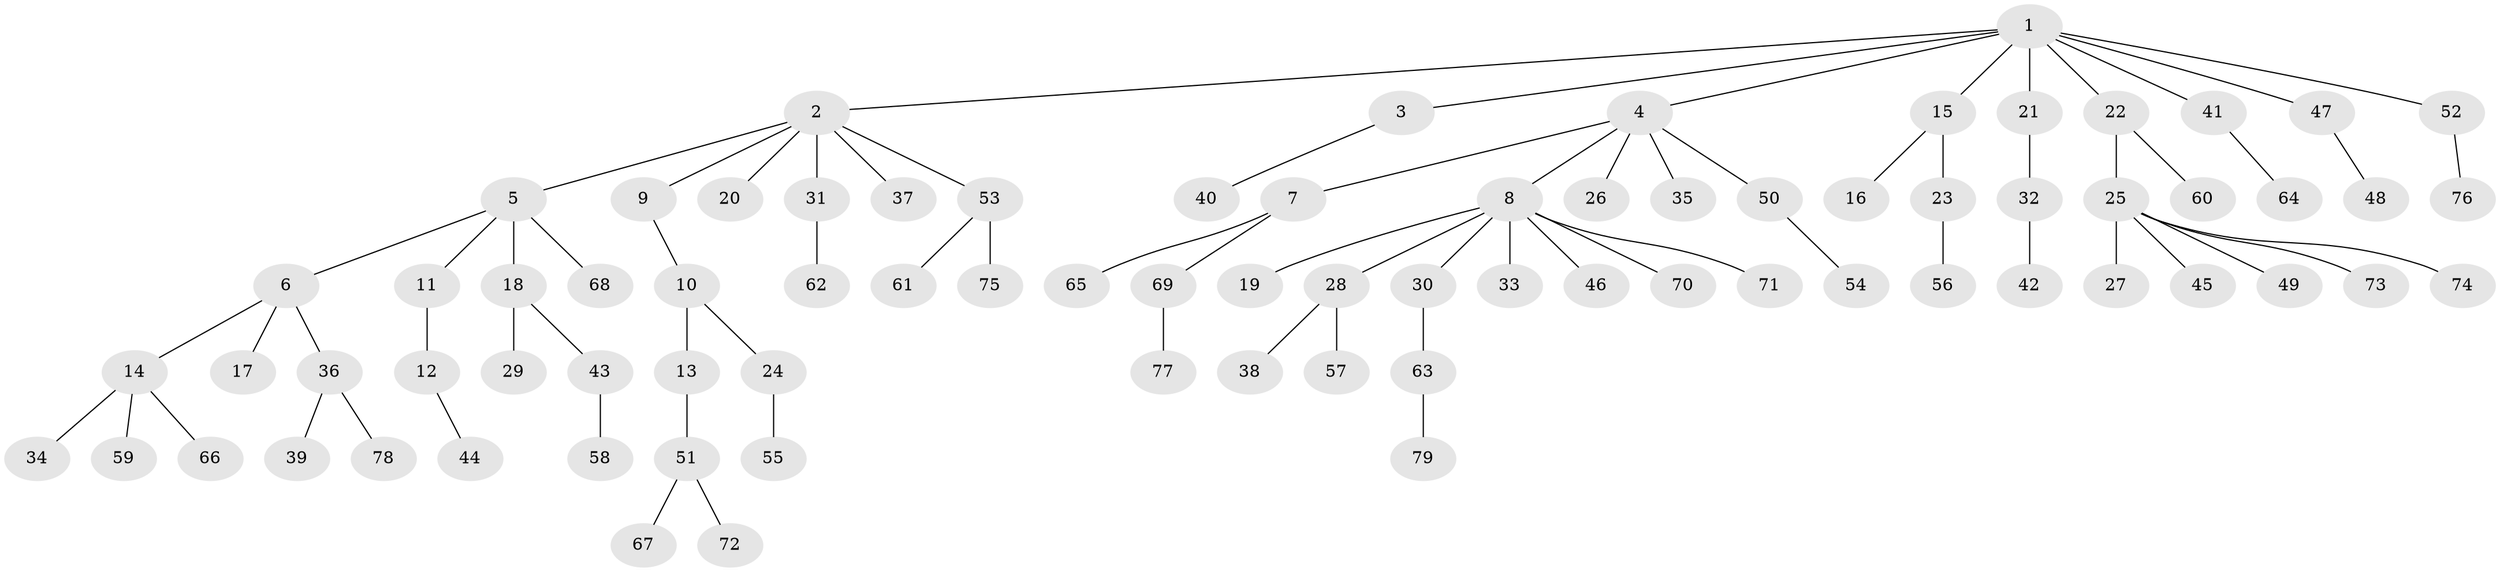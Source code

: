 // Generated by graph-tools (version 1.1) at 2025/36/03/09/25 02:36:47]
// undirected, 79 vertices, 78 edges
graph export_dot {
graph [start="1"]
  node [color=gray90,style=filled];
  1;
  2;
  3;
  4;
  5;
  6;
  7;
  8;
  9;
  10;
  11;
  12;
  13;
  14;
  15;
  16;
  17;
  18;
  19;
  20;
  21;
  22;
  23;
  24;
  25;
  26;
  27;
  28;
  29;
  30;
  31;
  32;
  33;
  34;
  35;
  36;
  37;
  38;
  39;
  40;
  41;
  42;
  43;
  44;
  45;
  46;
  47;
  48;
  49;
  50;
  51;
  52;
  53;
  54;
  55;
  56;
  57;
  58;
  59;
  60;
  61;
  62;
  63;
  64;
  65;
  66;
  67;
  68;
  69;
  70;
  71;
  72;
  73;
  74;
  75;
  76;
  77;
  78;
  79;
  1 -- 2;
  1 -- 3;
  1 -- 4;
  1 -- 15;
  1 -- 21;
  1 -- 22;
  1 -- 41;
  1 -- 47;
  1 -- 52;
  2 -- 5;
  2 -- 9;
  2 -- 20;
  2 -- 31;
  2 -- 37;
  2 -- 53;
  3 -- 40;
  4 -- 7;
  4 -- 8;
  4 -- 26;
  4 -- 35;
  4 -- 50;
  5 -- 6;
  5 -- 11;
  5 -- 18;
  5 -- 68;
  6 -- 14;
  6 -- 17;
  6 -- 36;
  7 -- 65;
  7 -- 69;
  8 -- 19;
  8 -- 28;
  8 -- 30;
  8 -- 33;
  8 -- 46;
  8 -- 70;
  8 -- 71;
  9 -- 10;
  10 -- 13;
  10 -- 24;
  11 -- 12;
  12 -- 44;
  13 -- 51;
  14 -- 34;
  14 -- 59;
  14 -- 66;
  15 -- 16;
  15 -- 23;
  18 -- 29;
  18 -- 43;
  21 -- 32;
  22 -- 25;
  22 -- 60;
  23 -- 56;
  24 -- 55;
  25 -- 27;
  25 -- 45;
  25 -- 49;
  25 -- 73;
  25 -- 74;
  28 -- 38;
  28 -- 57;
  30 -- 63;
  31 -- 62;
  32 -- 42;
  36 -- 39;
  36 -- 78;
  41 -- 64;
  43 -- 58;
  47 -- 48;
  50 -- 54;
  51 -- 67;
  51 -- 72;
  52 -- 76;
  53 -- 61;
  53 -- 75;
  63 -- 79;
  69 -- 77;
}

